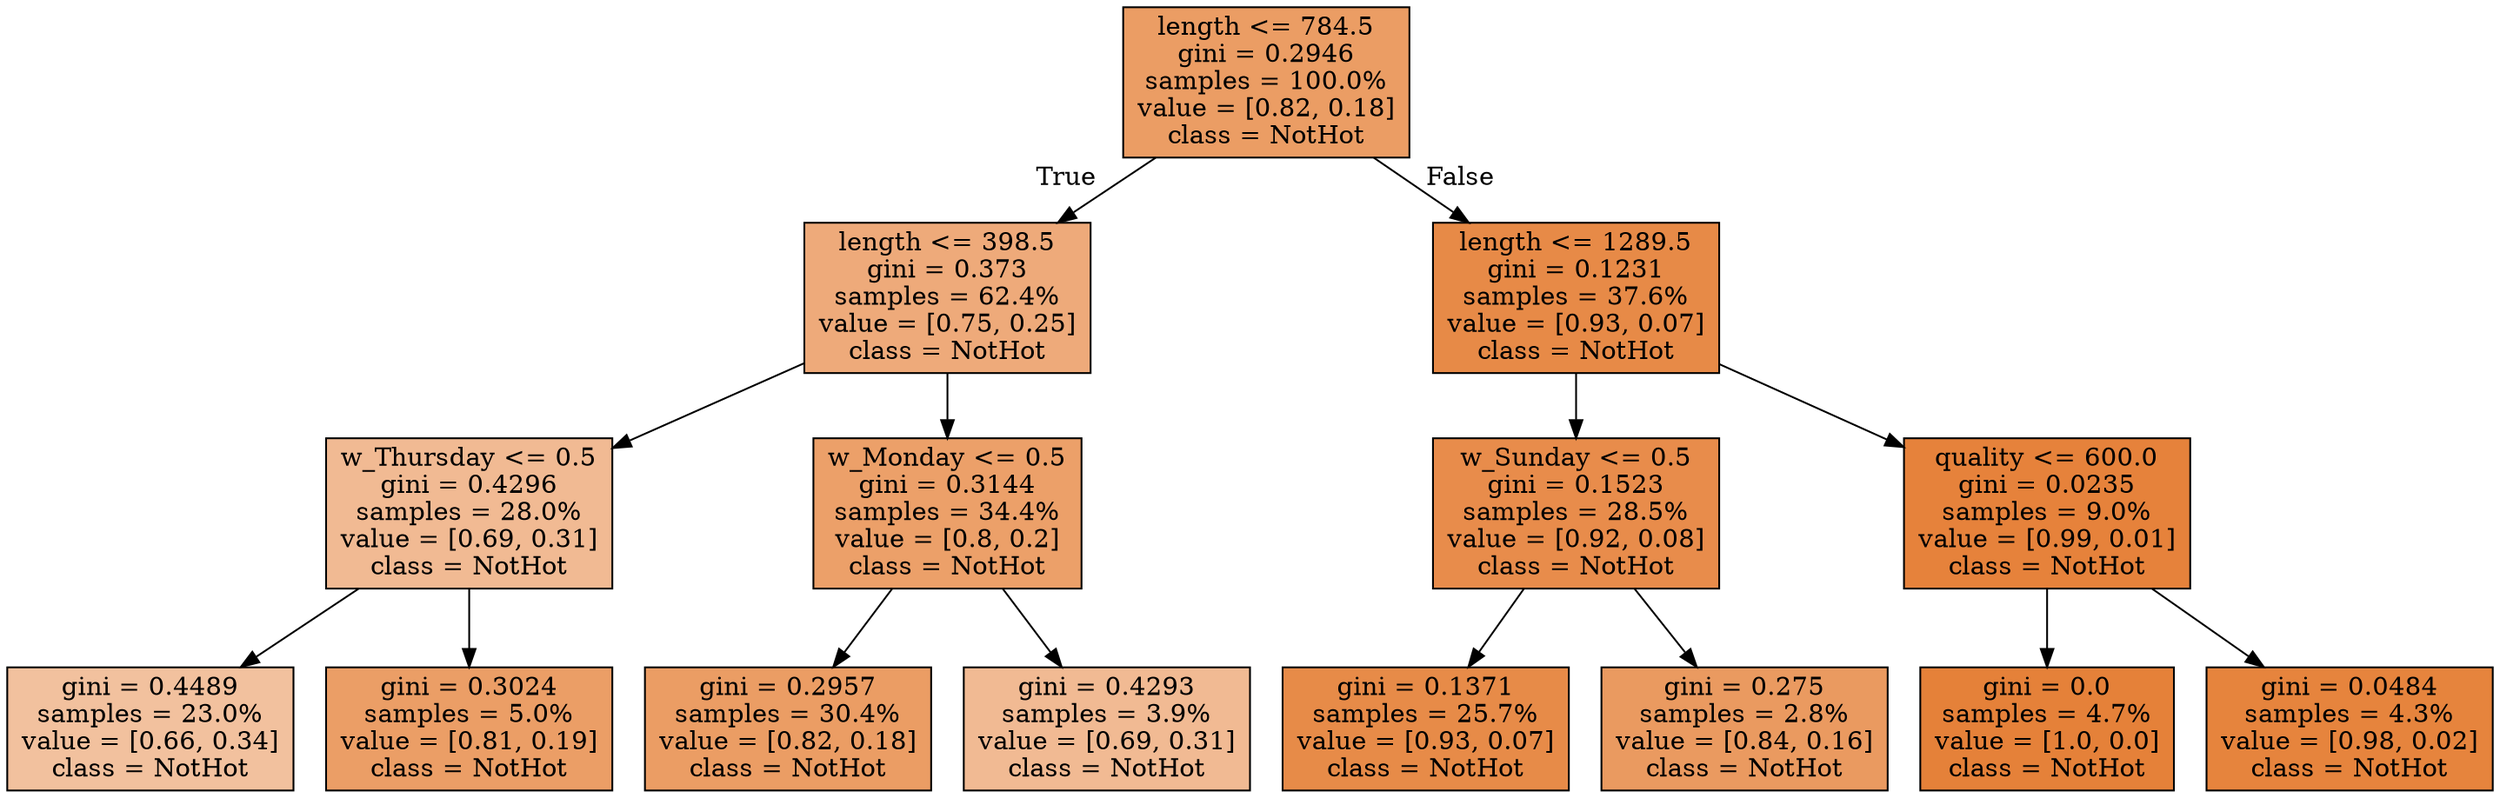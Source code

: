 digraph Tree {
node [shape=box, style="filled", color="black"] ;
graph [ranksep=equally, splines=polyline] ;
0 [label="length <= 784.5\ngini = 0.2946\nsamples = 100.0%\nvalue = [0.82, 0.18]\nclass = NotHot", fillcolor="#e58139c7"] ;
1 [label="length <= 398.5\ngini = 0.373\nsamples = 62.4%\nvalue = [0.75, 0.25]\nclass = NotHot", fillcolor="#e58139ab"] ;
0 -> 1 [labeldistance=2.5, labelangle=45, headlabel="True"] ;
2 [label="w_Thursday <= 0.5\ngini = 0.4296\nsamples = 28.0%\nvalue = [0.69, 0.31]\nclass = NotHot", fillcolor="#e581398b"] ;
1 -> 2 ;
3 [label="gini = 0.4489\nsamples = 23.0%\nvalue = [0.66, 0.34]\nclass = NotHot", fillcolor="#e581397c"] ;
2 -> 3 ;
4 [label="gini = 0.3024\nsamples = 5.0%\nvalue = [0.81, 0.19]\nclass = NotHot", fillcolor="#e58139c5"] ;
2 -> 4 ;
5 [label="w_Monday <= 0.5\ngini = 0.3144\nsamples = 34.4%\nvalue = [0.8, 0.2]\nclass = NotHot", fillcolor="#e58139c1"] ;
1 -> 5 ;
6 [label="gini = 0.2957\nsamples = 30.4%\nvalue = [0.82, 0.18]\nclass = NotHot", fillcolor="#e58139c7"] ;
5 -> 6 ;
7 [label="gini = 0.4293\nsamples = 3.9%\nvalue = [0.69, 0.31]\nclass = NotHot", fillcolor="#e581398b"] ;
5 -> 7 ;
8 [label="length <= 1289.5\ngini = 0.1231\nsamples = 37.6%\nvalue = [0.93, 0.07]\nclass = NotHot", fillcolor="#e58139ed"] ;
0 -> 8 [labeldistance=2.5, labelangle=-45, headlabel="False"] ;
9 [label="w_Sunday <= 0.5\ngini = 0.1523\nsamples = 28.5%\nvalue = [0.92, 0.08]\nclass = NotHot", fillcolor="#e58139e8"] ;
8 -> 9 ;
10 [label="gini = 0.1371\nsamples = 25.7%\nvalue = [0.93, 0.07]\nclass = NotHot", fillcolor="#e58139eb"] ;
9 -> 10 ;
11 [label="gini = 0.275\nsamples = 2.8%\nvalue = [0.84, 0.16]\nclass = NotHot", fillcolor="#e58139cd"] ;
9 -> 11 ;
12 [label="quality <= 600.0\ngini = 0.0235\nsamples = 9.0%\nvalue = [0.99, 0.01]\nclass = NotHot", fillcolor="#e58139fc"] ;
8 -> 12 ;
13 [label="gini = 0.0\nsamples = 4.7%\nvalue = [1.0, 0.0]\nclass = NotHot", fillcolor="#e58139ff"] ;
12 -> 13 ;
14 [label="gini = 0.0484\nsamples = 4.3%\nvalue = [0.98, 0.02]\nclass = NotHot", fillcolor="#e58139f9"] ;
12 -> 14 ;
{rank=same ; 0} ;
{rank=same ; 1; 8} ;
{rank=same ; 2; 5; 9; 12} ;
{rank=same ; 3; 4; 6; 7; 10; 11; 13; 14} ;
}